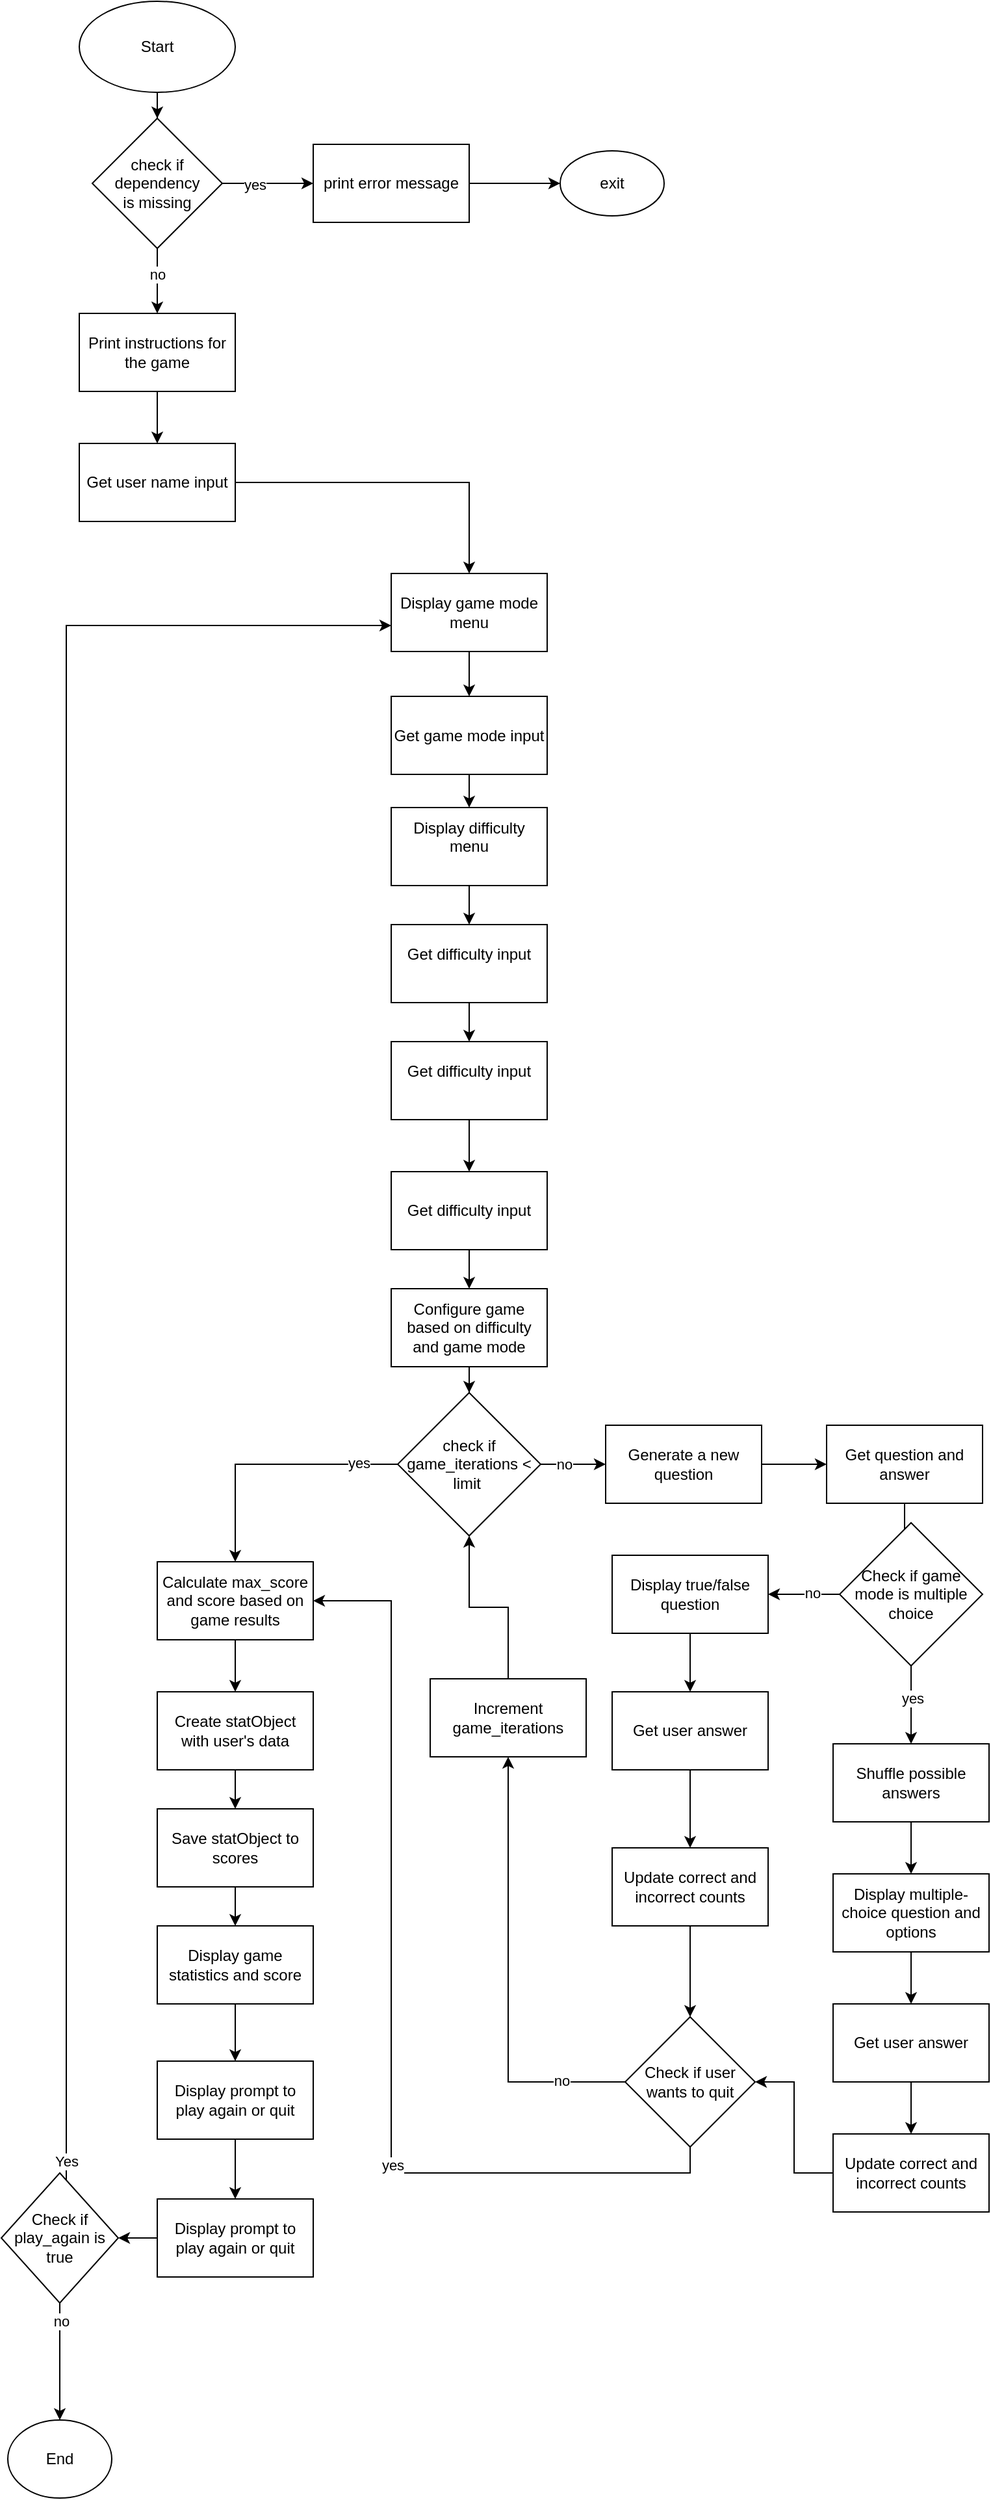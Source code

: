 <mxfile version="21.3.8" type="device">
  <diagram id="C5RBs43oDa-KdzZeNtuy" name="Page-1">
    <mxGraphModel dx="1122" dy="786" grid="1" gridSize="10" guides="1" tooltips="1" connect="1" arrows="1" fold="1" page="1" pageScale="1" pageWidth="827" pageHeight="1169" math="0" shadow="0">
      <root>
        <mxCell id="WIyWlLk6GJQsqaUBKTNV-0" />
        <mxCell id="WIyWlLk6GJQsqaUBKTNV-1" parent="WIyWlLk6GJQsqaUBKTNV-0" />
        <mxCell id="k-2-XqStA4sIikNOCKdI-8" value="" style="edgeStyle=orthogonalEdgeStyle;rounded=0;orthogonalLoop=1;jettySize=auto;html=1;" edge="1" parent="WIyWlLk6GJQsqaUBKTNV-1" source="k-2-XqStA4sIikNOCKdI-0" target="k-2-XqStA4sIikNOCKdI-7">
          <mxGeometry relative="1" as="geometry" />
        </mxCell>
        <mxCell id="k-2-XqStA4sIikNOCKdI-0" value="Start" style="ellipse;whiteSpace=wrap;html=1;" vertex="1" parent="WIyWlLk6GJQsqaUBKTNV-1">
          <mxGeometry x="240" y="40" width="120" height="70" as="geometry" />
        </mxCell>
        <mxCell id="k-2-XqStA4sIikNOCKdI-10" value="" style="edgeStyle=orthogonalEdgeStyle;rounded=0;orthogonalLoop=1;jettySize=auto;html=1;" edge="1" parent="WIyWlLk6GJQsqaUBKTNV-1" source="k-2-XqStA4sIikNOCKdI-7" target="k-2-XqStA4sIikNOCKdI-9">
          <mxGeometry relative="1" as="geometry" />
        </mxCell>
        <mxCell id="k-2-XqStA4sIikNOCKdI-15" value="yes" style="edgeLabel;html=1;align=center;verticalAlign=middle;resizable=0;points=[];" vertex="1" connectable="0" parent="k-2-XqStA4sIikNOCKdI-10">
          <mxGeometry x="-0.295" y="-1" relative="1" as="geometry">
            <mxPoint as="offset" />
          </mxGeometry>
        </mxCell>
        <mxCell id="k-2-XqStA4sIikNOCKdI-17" value="" style="edgeStyle=orthogonalEdgeStyle;rounded=0;orthogonalLoop=1;jettySize=auto;html=1;" edge="1" parent="WIyWlLk6GJQsqaUBKTNV-1" source="k-2-XqStA4sIikNOCKdI-7" target="k-2-XqStA4sIikNOCKdI-16">
          <mxGeometry relative="1" as="geometry" />
        </mxCell>
        <mxCell id="k-2-XqStA4sIikNOCKdI-18" value="no" style="edgeLabel;html=1;align=center;verticalAlign=middle;resizable=0;points=[];" vertex="1" connectable="0" parent="k-2-XqStA4sIikNOCKdI-17">
          <mxGeometry x="-0.717" relative="1" as="geometry">
            <mxPoint y="13" as="offset" />
          </mxGeometry>
        </mxCell>
        <mxCell id="k-2-XqStA4sIikNOCKdI-7" value="check if dependency&lt;br&gt;is missing" style="rhombus;whiteSpace=wrap;html=1;" vertex="1" parent="WIyWlLk6GJQsqaUBKTNV-1">
          <mxGeometry x="250" y="130" width="100" height="100" as="geometry" />
        </mxCell>
        <mxCell id="k-2-XqStA4sIikNOCKdI-14" value="" style="edgeStyle=orthogonalEdgeStyle;rounded=0;orthogonalLoop=1;jettySize=auto;html=1;" edge="1" parent="WIyWlLk6GJQsqaUBKTNV-1" source="k-2-XqStA4sIikNOCKdI-9" target="k-2-XqStA4sIikNOCKdI-13">
          <mxGeometry relative="1" as="geometry" />
        </mxCell>
        <mxCell id="k-2-XqStA4sIikNOCKdI-9" value="print error message" style="whiteSpace=wrap;html=1;" vertex="1" parent="WIyWlLk6GJQsqaUBKTNV-1">
          <mxGeometry x="420" y="150" width="120" height="60" as="geometry" />
        </mxCell>
        <mxCell id="k-2-XqStA4sIikNOCKdI-13" value="exit" style="ellipse;whiteSpace=wrap;html=1;" vertex="1" parent="WIyWlLk6GJQsqaUBKTNV-1">
          <mxGeometry x="610" y="155" width="80" height="50" as="geometry" />
        </mxCell>
        <mxCell id="k-2-XqStA4sIikNOCKdI-112" style="edgeStyle=orthogonalEdgeStyle;rounded=0;orthogonalLoop=1;jettySize=auto;html=1;" edge="1" parent="WIyWlLk6GJQsqaUBKTNV-1" source="k-2-XqStA4sIikNOCKdI-16" target="k-2-XqStA4sIikNOCKdI-20">
          <mxGeometry relative="1" as="geometry" />
        </mxCell>
        <mxCell id="k-2-XqStA4sIikNOCKdI-16" value="&lt;div&gt;Print instructions for the game&lt;/div&gt;" style="whiteSpace=wrap;html=1;" vertex="1" parent="WIyWlLk6GJQsqaUBKTNV-1">
          <mxGeometry x="240" y="280" width="120" height="60" as="geometry" />
        </mxCell>
        <mxCell id="k-2-XqStA4sIikNOCKdI-23" value="" style="edgeStyle=orthogonalEdgeStyle;rounded=0;orthogonalLoop=1;jettySize=auto;html=1;" edge="1" parent="WIyWlLk6GJQsqaUBKTNV-1" source="k-2-XqStA4sIikNOCKdI-20" target="k-2-XqStA4sIikNOCKdI-22">
          <mxGeometry relative="1" as="geometry" />
        </mxCell>
        <mxCell id="k-2-XqStA4sIikNOCKdI-20" value="&lt;div&gt;Get user name input&lt;/div&gt;" style="whiteSpace=wrap;html=1;" vertex="1" parent="WIyWlLk6GJQsqaUBKTNV-1">
          <mxGeometry x="240" y="380" width="120" height="60" as="geometry" />
        </mxCell>
        <mxCell id="k-2-XqStA4sIikNOCKdI-25" value="" style="edgeStyle=orthogonalEdgeStyle;rounded=0;orthogonalLoop=1;jettySize=auto;html=1;" edge="1" parent="WIyWlLk6GJQsqaUBKTNV-1" source="k-2-XqStA4sIikNOCKdI-22" target="k-2-XqStA4sIikNOCKdI-24">
          <mxGeometry relative="1" as="geometry" />
        </mxCell>
        <mxCell id="k-2-XqStA4sIikNOCKdI-22" value="&lt;div&gt;Display game mode menu&lt;/div&gt;" style="whiteSpace=wrap;html=1;" vertex="1" parent="WIyWlLk6GJQsqaUBKTNV-1">
          <mxGeometry x="480" y="480" width="120" height="60" as="geometry" />
        </mxCell>
        <mxCell id="k-2-XqStA4sIikNOCKdI-27" value="" style="edgeStyle=orthogonalEdgeStyle;rounded=0;orthogonalLoop=1;jettySize=auto;html=1;" edge="1" parent="WIyWlLk6GJQsqaUBKTNV-1" source="k-2-XqStA4sIikNOCKdI-24" target="k-2-XqStA4sIikNOCKdI-26">
          <mxGeometry relative="1" as="geometry" />
        </mxCell>
        <mxCell id="k-2-XqStA4sIikNOCKdI-24" value="&lt;div&gt;Get game mode input&lt;/div&gt;" style="whiteSpace=wrap;html=1;" vertex="1" parent="WIyWlLk6GJQsqaUBKTNV-1">
          <mxGeometry x="480" y="574.5" width="120" height="60" as="geometry" />
        </mxCell>
        <mxCell id="k-2-XqStA4sIikNOCKdI-29" value="" style="edgeStyle=orthogonalEdgeStyle;rounded=0;orthogonalLoop=1;jettySize=auto;html=1;" edge="1" parent="WIyWlLk6GJQsqaUBKTNV-1" source="k-2-XqStA4sIikNOCKdI-26" target="k-2-XqStA4sIikNOCKdI-28">
          <mxGeometry relative="1" as="geometry" />
        </mxCell>
        <mxCell id="k-2-XqStA4sIikNOCKdI-26" value="&lt;div&gt;Display difficulty menu&lt;/div&gt;&lt;div&gt;&lt;br&gt;&lt;/div&gt;" style="whiteSpace=wrap;html=1;" vertex="1" parent="WIyWlLk6GJQsqaUBKTNV-1">
          <mxGeometry x="480" y="660" width="120" height="60" as="geometry" />
        </mxCell>
        <mxCell id="k-2-XqStA4sIikNOCKdI-31" value="" style="edgeStyle=orthogonalEdgeStyle;rounded=0;orthogonalLoop=1;jettySize=auto;html=1;" edge="1" parent="WIyWlLk6GJQsqaUBKTNV-1" source="k-2-XqStA4sIikNOCKdI-28" target="k-2-XqStA4sIikNOCKdI-30">
          <mxGeometry relative="1" as="geometry" />
        </mxCell>
        <mxCell id="k-2-XqStA4sIikNOCKdI-28" value="&lt;div&gt;Get difficulty input&lt;/div&gt;&lt;div&gt;&lt;br&gt;&lt;/div&gt;" style="whiteSpace=wrap;html=1;" vertex="1" parent="WIyWlLk6GJQsqaUBKTNV-1">
          <mxGeometry x="480" y="750" width="120" height="60" as="geometry" />
        </mxCell>
        <mxCell id="k-2-XqStA4sIikNOCKdI-33" value="" style="edgeStyle=orthogonalEdgeStyle;rounded=0;orthogonalLoop=1;jettySize=auto;html=1;" edge="1" parent="WIyWlLk6GJQsqaUBKTNV-1" source="k-2-XqStA4sIikNOCKdI-30" target="k-2-XqStA4sIikNOCKdI-32">
          <mxGeometry relative="1" as="geometry" />
        </mxCell>
        <mxCell id="k-2-XqStA4sIikNOCKdI-30" value="&lt;div&gt;Get difficulty input&lt;/div&gt;&lt;div&gt;&lt;br&gt;&lt;/div&gt;" style="whiteSpace=wrap;html=1;" vertex="1" parent="WIyWlLk6GJQsqaUBKTNV-1">
          <mxGeometry x="480" y="840" width="120" height="60" as="geometry" />
        </mxCell>
        <mxCell id="k-2-XqStA4sIikNOCKdI-35" value="" style="edgeStyle=orthogonalEdgeStyle;rounded=0;orthogonalLoop=1;jettySize=auto;html=1;" edge="1" parent="WIyWlLk6GJQsqaUBKTNV-1" source="k-2-XqStA4sIikNOCKdI-32" target="k-2-XqStA4sIikNOCKdI-34">
          <mxGeometry relative="1" as="geometry" />
        </mxCell>
        <mxCell id="k-2-XqStA4sIikNOCKdI-32" value="Get difficulty input" style="whiteSpace=wrap;html=1;" vertex="1" parent="WIyWlLk6GJQsqaUBKTNV-1">
          <mxGeometry x="480" y="940" width="120" height="60" as="geometry" />
        </mxCell>
        <mxCell id="k-2-XqStA4sIikNOCKdI-37" value="" style="edgeStyle=orthogonalEdgeStyle;rounded=0;orthogonalLoop=1;jettySize=auto;html=1;entryX=0.5;entryY=0;entryDx=0;entryDy=0;" edge="1" parent="WIyWlLk6GJQsqaUBKTNV-1" source="k-2-XqStA4sIikNOCKdI-34" target="k-2-XqStA4sIikNOCKdI-113">
          <mxGeometry relative="1" as="geometry">
            <mxPoint x="540.048" y="1120" as="targetPoint" />
          </mxGeometry>
        </mxCell>
        <mxCell id="k-2-XqStA4sIikNOCKdI-34" value="Configure game based on difficulty and game mode" style="whiteSpace=wrap;html=1;" vertex="1" parent="WIyWlLk6GJQsqaUBKTNV-1">
          <mxGeometry x="480" y="1030" width="120" height="60" as="geometry" />
        </mxCell>
        <mxCell id="k-2-XqStA4sIikNOCKdI-39" value="" style="edgeStyle=orthogonalEdgeStyle;rounded=0;orthogonalLoop=1;jettySize=auto;html=1;exitX=1;exitY=0.5;exitDx=0;exitDy=0;" edge="1" parent="WIyWlLk6GJQsqaUBKTNV-1" source="k-2-XqStA4sIikNOCKdI-113" target="k-2-XqStA4sIikNOCKdI-38">
          <mxGeometry relative="1" as="geometry">
            <mxPoint x="600" y="1150" as="sourcePoint" />
          </mxGeometry>
        </mxCell>
        <mxCell id="k-2-XqStA4sIikNOCKdI-115" value="no" style="edgeLabel;html=1;align=center;verticalAlign=middle;resizable=0;points=[];" vertex="1" connectable="0" parent="k-2-XqStA4sIikNOCKdI-39">
          <mxGeometry x="-0.297" relative="1" as="geometry">
            <mxPoint as="offset" />
          </mxGeometry>
        </mxCell>
        <mxCell id="k-2-XqStA4sIikNOCKdI-80" value="" style="edgeStyle=orthogonalEdgeStyle;rounded=0;orthogonalLoop=1;jettySize=auto;html=1;exitX=0;exitY=0.5;exitDx=0;exitDy=0;" edge="1" parent="WIyWlLk6GJQsqaUBKTNV-1" source="k-2-XqStA4sIikNOCKdI-113" target="k-2-XqStA4sIikNOCKdI-79">
          <mxGeometry relative="1" as="geometry">
            <mxPoint x="510" y="1180" as="sourcePoint" />
          </mxGeometry>
        </mxCell>
        <mxCell id="k-2-XqStA4sIikNOCKdI-114" value="yes" style="edgeLabel;html=1;align=center;verticalAlign=middle;resizable=0;points=[];" vertex="1" connectable="0" parent="k-2-XqStA4sIikNOCKdI-80">
          <mxGeometry x="-0.693" y="-1" relative="1" as="geometry">
            <mxPoint as="offset" />
          </mxGeometry>
        </mxCell>
        <mxCell id="k-2-XqStA4sIikNOCKdI-41" value="" style="edgeStyle=orthogonalEdgeStyle;rounded=0;orthogonalLoop=1;jettySize=auto;html=1;" edge="1" parent="WIyWlLk6GJQsqaUBKTNV-1" source="k-2-XqStA4sIikNOCKdI-38" target="k-2-XqStA4sIikNOCKdI-40">
          <mxGeometry relative="1" as="geometry" />
        </mxCell>
        <mxCell id="k-2-XqStA4sIikNOCKdI-38" value="Generate a new question" style="whiteSpace=wrap;html=1;" vertex="1" parent="WIyWlLk6GJQsqaUBKTNV-1">
          <mxGeometry x="645" y="1135" width="120" height="60" as="geometry" />
        </mxCell>
        <mxCell id="k-2-XqStA4sIikNOCKdI-43" value="" style="edgeStyle=orthogonalEdgeStyle;rounded=0;orthogonalLoop=1;jettySize=auto;html=1;" edge="1" parent="WIyWlLk6GJQsqaUBKTNV-1" source="k-2-XqStA4sIikNOCKdI-40" target="k-2-XqStA4sIikNOCKdI-42">
          <mxGeometry relative="1" as="geometry" />
        </mxCell>
        <mxCell id="k-2-XqStA4sIikNOCKdI-40" value="Get question and answer" style="whiteSpace=wrap;html=1;" vertex="1" parent="WIyWlLk6GJQsqaUBKTNV-1">
          <mxGeometry x="815" y="1135" width="120" height="60" as="geometry" />
        </mxCell>
        <mxCell id="k-2-XqStA4sIikNOCKdI-45" value="" style="edgeStyle=orthogonalEdgeStyle;rounded=0;orthogonalLoop=1;jettySize=auto;html=1;" edge="1" parent="WIyWlLk6GJQsqaUBKTNV-1" source="k-2-XqStA4sIikNOCKdI-42" target="k-2-XqStA4sIikNOCKdI-44">
          <mxGeometry relative="1" as="geometry" />
        </mxCell>
        <mxCell id="k-2-XqStA4sIikNOCKdI-46" value="yes" style="edgeLabel;html=1;align=center;verticalAlign=middle;resizable=0;points=[];" vertex="1" connectable="0" parent="k-2-XqStA4sIikNOCKdI-45">
          <mxGeometry x="-0.177" y="1" relative="1" as="geometry">
            <mxPoint as="offset" />
          </mxGeometry>
        </mxCell>
        <mxCell id="k-2-XqStA4sIikNOCKdI-48" value="" style="edgeStyle=orthogonalEdgeStyle;rounded=0;orthogonalLoop=1;jettySize=auto;html=1;" edge="1" parent="WIyWlLk6GJQsqaUBKTNV-1" source="k-2-XqStA4sIikNOCKdI-42" target="k-2-XqStA4sIikNOCKdI-47">
          <mxGeometry relative="1" as="geometry" />
        </mxCell>
        <mxCell id="k-2-XqStA4sIikNOCKdI-49" value="no" style="edgeLabel;html=1;align=center;verticalAlign=middle;resizable=0;points=[];" vertex="1" connectable="0" parent="k-2-XqStA4sIikNOCKdI-48">
          <mxGeometry x="-0.226" y="-1" relative="1" as="geometry">
            <mxPoint as="offset" />
          </mxGeometry>
        </mxCell>
        <mxCell id="k-2-XqStA4sIikNOCKdI-42" value="Check if game mode is multiple choice" style="rhombus;whiteSpace=wrap;html=1;" vertex="1" parent="WIyWlLk6GJQsqaUBKTNV-1">
          <mxGeometry x="825" y="1210" width="110" height="110" as="geometry" />
        </mxCell>
        <mxCell id="k-2-XqStA4sIikNOCKdI-51" value="" style="edgeStyle=orthogonalEdgeStyle;rounded=0;orthogonalLoop=1;jettySize=auto;html=1;" edge="1" parent="WIyWlLk6GJQsqaUBKTNV-1" source="k-2-XqStA4sIikNOCKdI-44" target="k-2-XqStA4sIikNOCKdI-50">
          <mxGeometry relative="1" as="geometry" />
        </mxCell>
        <mxCell id="k-2-XqStA4sIikNOCKdI-44" value="Shuffle possible answers" style="whiteSpace=wrap;html=1;" vertex="1" parent="WIyWlLk6GJQsqaUBKTNV-1">
          <mxGeometry x="820" y="1380" width="120" height="60" as="geometry" />
        </mxCell>
        <mxCell id="k-2-XqStA4sIikNOCKdI-66" value="" style="edgeStyle=orthogonalEdgeStyle;rounded=0;orthogonalLoop=1;jettySize=auto;html=1;" edge="1" parent="WIyWlLk6GJQsqaUBKTNV-1" source="k-2-XqStA4sIikNOCKdI-47" target="k-2-XqStA4sIikNOCKdI-65">
          <mxGeometry relative="1" as="geometry" />
        </mxCell>
        <mxCell id="k-2-XqStA4sIikNOCKdI-47" value="Display true/false question" style="whiteSpace=wrap;html=1;" vertex="1" parent="WIyWlLk6GJQsqaUBKTNV-1">
          <mxGeometry x="650" y="1235" width="120" height="60" as="geometry" />
        </mxCell>
        <mxCell id="k-2-XqStA4sIikNOCKdI-53" value="" style="edgeStyle=orthogonalEdgeStyle;rounded=0;orthogonalLoop=1;jettySize=auto;html=1;" edge="1" parent="WIyWlLk6GJQsqaUBKTNV-1" source="k-2-XqStA4sIikNOCKdI-50" target="k-2-XqStA4sIikNOCKdI-52">
          <mxGeometry relative="1" as="geometry" />
        </mxCell>
        <mxCell id="k-2-XqStA4sIikNOCKdI-50" value="Display multiple-choice question and options" style="whiteSpace=wrap;html=1;" vertex="1" parent="WIyWlLk6GJQsqaUBKTNV-1">
          <mxGeometry x="820" y="1480" width="120" height="60" as="geometry" />
        </mxCell>
        <mxCell id="k-2-XqStA4sIikNOCKdI-55" value="" style="edgeStyle=orthogonalEdgeStyle;rounded=0;orthogonalLoop=1;jettySize=auto;html=1;" edge="1" parent="WIyWlLk6GJQsqaUBKTNV-1" source="k-2-XqStA4sIikNOCKdI-52" target="k-2-XqStA4sIikNOCKdI-54">
          <mxGeometry relative="1" as="geometry" />
        </mxCell>
        <mxCell id="k-2-XqStA4sIikNOCKdI-52" value="Get user answer" style="whiteSpace=wrap;html=1;" vertex="1" parent="WIyWlLk6GJQsqaUBKTNV-1">
          <mxGeometry x="820" y="1580" width="120" height="60" as="geometry" />
        </mxCell>
        <mxCell id="k-2-XqStA4sIikNOCKdI-57" value="" style="edgeStyle=orthogonalEdgeStyle;rounded=0;orthogonalLoop=1;jettySize=auto;html=1;" edge="1" parent="WIyWlLk6GJQsqaUBKTNV-1" source="k-2-XqStA4sIikNOCKdI-54" target="k-2-XqStA4sIikNOCKdI-56">
          <mxGeometry relative="1" as="geometry" />
        </mxCell>
        <mxCell id="k-2-XqStA4sIikNOCKdI-54" value="Update correct and incorrect counts" style="whiteSpace=wrap;html=1;" vertex="1" parent="WIyWlLk6GJQsqaUBKTNV-1">
          <mxGeometry x="820" y="1680" width="120" height="60" as="geometry" />
        </mxCell>
        <mxCell id="k-2-XqStA4sIikNOCKdI-71" value="" style="edgeStyle=orthogonalEdgeStyle;rounded=0;orthogonalLoop=1;jettySize=auto;html=1;entryX=0.5;entryY=1;entryDx=0;entryDy=0;" edge="1" parent="WIyWlLk6GJQsqaUBKTNV-1" source="k-2-XqStA4sIikNOCKdI-56" target="k-2-XqStA4sIikNOCKdI-73">
          <mxGeometry relative="1" as="geometry">
            <mxPoint x="590" y="1640" as="targetPoint" />
          </mxGeometry>
        </mxCell>
        <mxCell id="k-2-XqStA4sIikNOCKdI-72" value="no" style="edgeLabel;html=1;align=center;verticalAlign=middle;resizable=0;points=[];" vertex="1" connectable="0" parent="k-2-XqStA4sIikNOCKdI-71">
          <mxGeometry x="-0.711" y="-1" relative="1" as="geometry">
            <mxPoint as="offset" />
          </mxGeometry>
        </mxCell>
        <mxCell id="k-2-XqStA4sIikNOCKdI-77" value="" style="edgeStyle=orthogonalEdgeStyle;rounded=0;orthogonalLoop=1;jettySize=auto;html=1;entryX=1;entryY=0.5;entryDx=0;entryDy=0;" edge="1" parent="WIyWlLk6GJQsqaUBKTNV-1" source="k-2-XqStA4sIikNOCKdI-56" target="k-2-XqStA4sIikNOCKdI-79">
          <mxGeometry relative="1" as="geometry">
            <mxPoint x="710" y="1790" as="targetPoint" />
            <Array as="points">
              <mxPoint x="710" y="1710" />
              <mxPoint x="480" y="1710" />
              <mxPoint x="480" y="1270" />
            </Array>
          </mxGeometry>
        </mxCell>
        <mxCell id="k-2-XqStA4sIikNOCKdI-78" value="yes" style="edgeLabel;html=1;align=center;verticalAlign=middle;resizable=0;points=[];" vertex="1" connectable="0" parent="k-2-XqStA4sIikNOCKdI-77">
          <mxGeometry x="-0.317" y="-1" relative="1" as="geometry">
            <mxPoint as="offset" />
          </mxGeometry>
        </mxCell>
        <mxCell id="k-2-XqStA4sIikNOCKdI-56" value="Check if user wants to quit" style="rhombus;whiteSpace=wrap;html=1;" vertex="1" parent="WIyWlLk6GJQsqaUBKTNV-1">
          <mxGeometry x="660" y="1590" width="100" height="100" as="geometry" />
        </mxCell>
        <mxCell id="k-2-XqStA4sIikNOCKdI-68" value="" style="edgeStyle=orthogonalEdgeStyle;rounded=0;orthogonalLoop=1;jettySize=auto;html=1;" edge="1" parent="WIyWlLk6GJQsqaUBKTNV-1" source="k-2-XqStA4sIikNOCKdI-65" target="k-2-XqStA4sIikNOCKdI-67">
          <mxGeometry relative="1" as="geometry" />
        </mxCell>
        <mxCell id="k-2-XqStA4sIikNOCKdI-65" value="Get user answer" style="whiteSpace=wrap;html=1;" vertex="1" parent="WIyWlLk6GJQsqaUBKTNV-1">
          <mxGeometry x="650" y="1340" width="120" height="60" as="geometry" />
        </mxCell>
        <mxCell id="k-2-XqStA4sIikNOCKdI-69" value="" style="edgeStyle=orthogonalEdgeStyle;rounded=0;orthogonalLoop=1;jettySize=auto;html=1;" edge="1" parent="WIyWlLk6GJQsqaUBKTNV-1" source="k-2-XqStA4sIikNOCKdI-67" target="k-2-XqStA4sIikNOCKdI-56">
          <mxGeometry relative="1" as="geometry" />
        </mxCell>
        <mxCell id="k-2-XqStA4sIikNOCKdI-67" value="Update correct and incorrect counts" style="whiteSpace=wrap;html=1;" vertex="1" parent="WIyWlLk6GJQsqaUBKTNV-1">
          <mxGeometry x="650" y="1460" width="120" height="60" as="geometry" />
        </mxCell>
        <mxCell id="k-2-XqStA4sIikNOCKdI-75" value="" style="edgeStyle=orthogonalEdgeStyle;rounded=0;orthogonalLoop=1;jettySize=auto;html=1;entryX=0.5;entryY=1;entryDx=0;entryDy=0;" edge="1" parent="WIyWlLk6GJQsqaUBKTNV-1" source="k-2-XqStA4sIikNOCKdI-73" target="k-2-XqStA4sIikNOCKdI-113">
          <mxGeometry relative="1" as="geometry">
            <mxPoint x="570" y="1180" as="targetPoint" />
          </mxGeometry>
        </mxCell>
        <mxCell id="k-2-XqStA4sIikNOCKdI-73" value="Increment game_iterations" style="rounded=0;whiteSpace=wrap;html=1;" vertex="1" parent="WIyWlLk6GJQsqaUBKTNV-1">
          <mxGeometry x="510" y="1330" width="120" height="60" as="geometry" />
        </mxCell>
        <mxCell id="k-2-XqStA4sIikNOCKdI-82" value="" style="edgeStyle=orthogonalEdgeStyle;rounded=0;orthogonalLoop=1;jettySize=auto;html=1;" edge="1" parent="WIyWlLk6GJQsqaUBKTNV-1" source="k-2-XqStA4sIikNOCKdI-79" target="k-2-XqStA4sIikNOCKdI-81">
          <mxGeometry relative="1" as="geometry" />
        </mxCell>
        <mxCell id="k-2-XqStA4sIikNOCKdI-79" value="Calculate max_score and score based on game results" style="whiteSpace=wrap;html=1;" vertex="1" parent="WIyWlLk6GJQsqaUBKTNV-1">
          <mxGeometry x="300" y="1240" width="120" height="60" as="geometry" />
        </mxCell>
        <mxCell id="k-2-XqStA4sIikNOCKdI-84" value="" style="edgeStyle=orthogonalEdgeStyle;rounded=0;orthogonalLoop=1;jettySize=auto;html=1;" edge="1" parent="WIyWlLk6GJQsqaUBKTNV-1" source="k-2-XqStA4sIikNOCKdI-81" target="k-2-XqStA4sIikNOCKdI-83">
          <mxGeometry relative="1" as="geometry" />
        </mxCell>
        <mxCell id="k-2-XqStA4sIikNOCKdI-81" value="Create statObject with user&#39;s data" style="whiteSpace=wrap;html=1;" vertex="1" parent="WIyWlLk6GJQsqaUBKTNV-1">
          <mxGeometry x="300" y="1340" width="120" height="60" as="geometry" />
        </mxCell>
        <mxCell id="k-2-XqStA4sIikNOCKdI-86" value="" style="edgeStyle=orthogonalEdgeStyle;rounded=0;orthogonalLoop=1;jettySize=auto;html=1;" edge="1" parent="WIyWlLk6GJQsqaUBKTNV-1" source="k-2-XqStA4sIikNOCKdI-83" target="k-2-XqStA4sIikNOCKdI-85">
          <mxGeometry relative="1" as="geometry" />
        </mxCell>
        <mxCell id="k-2-XqStA4sIikNOCKdI-83" value="Save statObject to scores" style="whiteSpace=wrap;html=1;" vertex="1" parent="WIyWlLk6GJQsqaUBKTNV-1">
          <mxGeometry x="300" y="1430" width="120" height="60" as="geometry" />
        </mxCell>
        <mxCell id="k-2-XqStA4sIikNOCKdI-88" value="" style="edgeStyle=orthogonalEdgeStyle;rounded=0;orthogonalLoop=1;jettySize=auto;html=1;" edge="1" parent="WIyWlLk6GJQsqaUBKTNV-1" source="k-2-XqStA4sIikNOCKdI-85" target="k-2-XqStA4sIikNOCKdI-87">
          <mxGeometry relative="1" as="geometry" />
        </mxCell>
        <mxCell id="k-2-XqStA4sIikNOCKdI-85" value="Display game statistics and score" style="whiteSpace=wrap;html=1;" vertex="1" parent="WIyWlLk6GJQsqaUBKTNV-1">
          <mxGeometry x="300" y="1520" width="120" height="60" as="geometry" />
        </mxCell>
        <mxCell id="k-2-XqStA4sIikNOCKdI-90" value="" style="edgeStyle=orthogonalEdgeStyle;rounded=0;orthogonalLoop=1;jettySize=auto;html=1;" edge="1" parent="WIyWlLk6GJQsqaUBKTNV-1" source="k-2-XqStA4sIikNOCKdI-87" target="k-2-XqStA4sIikNOCKdI-89">
          <mxGeometry relative="1" as="geometry" />
        </mxCell>
        <mxCell id="k-2-XqStA4sIikNOCKdI-87" value="Display prompt to play again or quit" style="whiteSpace=wrap;html=1;" vertex="1" parent="WIyWlLk6GJQsqaUBKTNV-1">
          <mxGeometry x="300" y="1624" width="120" height="60" as="geometry" />
        </mxCell>
        <mxCell id="k-2-XqStA4sIikNOCKdI-92" value="" style="edgeStyle=orthogonalEdgeStyle;rounded=0;orthogonalLoop=1;jettySize=auto;html=1;" edge="1" parent="WIyWlLk6GJQsqaUBKTNV-1" source="k-2-XqStA4sIikNOCKdI-89" target="k-2-XqStA4sIikNOCKdI-91">
          <mxGeometry relative="1" as="geometry" />
        </mxCell>
        <mxCell id="k-2-XqStA4sIikNOCKdI-89" value="Display prompt to play again or quit" style="whiteSpace=wrap;html=1;" vertex="1" parent="WIyWlLk6GJQsqaUBKTNV-1">
          <mxGeometry x="300" y="1730" width="120" height="60" as="geometry" />
        </mxCell>
        <mxCell id="k-2-XqStA4sIikNOCKdI-105" value="" style="edgeStyle=orthogonalEdgeStyle;rounded=0;orthogonalLoop=1;jettySize=auto;html=1;" edge="1" parent="WIyWlLk6GJQsqaUBKTNV-1" source="k-2-XqStA4sIikNOCKdI-91" target="k-2-XqStA4sIikNOCKdI-99">
          <mxGeometry relative="1" as="geometry">
            <mxPoint x="225" y="1190" as="targetPoint" />
          </mxGeometry>
        </mxCell>
        <mxCell id="k-2-XqStA4sIikNOCKdI-106" value="no" style="edgeLabel;html=1;align=center;verticalAlign=middle;resizable=0;points=[];" vertex="1" connectable="0" parent="k-2-XqStA4sIikNOCKdI-105">
          <mxGeometry x="-0.688" y="1" relative="1" as="geometry">
            <mxPoint as="offset" />
          </mxGeometry>
        </mxCell>
        <mxCell id="k-2-XqStA4sIikNOCKdI-111" value="Yes" style="edgeStyle=orthogonalEdgeStyle;rounded=0;orthogonalLoop=1;jettySize=auto;html=1;" edge="1" parent="WIyWlLk6GJQsqaUBKTNV-1" source="k-2-XqStA4sIikNOCKdI-91" target="k-2-XqStA4sIikNOCKdI-22">
          <mxGeometry x="-0.979" relative="1" as="geometry">
            <mxPoint x="430" y="470" as="targetPoint" />
            <Array as="points">
              <mxPoint x="230" y="520" />
            </Array>
            <mxPoint as="offset" />
          </mxGeometry>
        </mxCell>
        <mxCell id="k-2-XqStA4sIikNOCKdI-91" value="Check if play_again is true" style="rhombus;whiteSpace=wrap;html=1;" vertex="1" parent="WIyWlLk6GJQsqaUBKTNV-1">
          <mxGeometry x="180" y="1710" width="90" height="100" as="geometry" />
        </mxCell>
        <mxCell id="k-2-XqStA4sIikNOCKdI-99" value="End" style="ellipse;whiteSpace=wrap;html=1;" vertex="1" parent="WIyWlLk6GJQsqaUBKTNV-1">
          <mxGeometry x="185" y="1900" width="80" height="60" as="geometry" />
        </mxCell>
        <mxCell id="k-2-XqStA4sIikNOCKdI-113" value="check if game_iterations &amp;lt; limit&amp;nbsp;" style="rhombus;whiteSpace=wrap;html=1;" vertex="1" parent="WIyWlLk6GJQsqaUBKTNV-1">
          <mxGeometry x="485" y="1110" width="110" height="110" as="geometry" />
        </mxCell>
      </root>
    </mxGraphModel>
  </diagram>
</mxfile>

